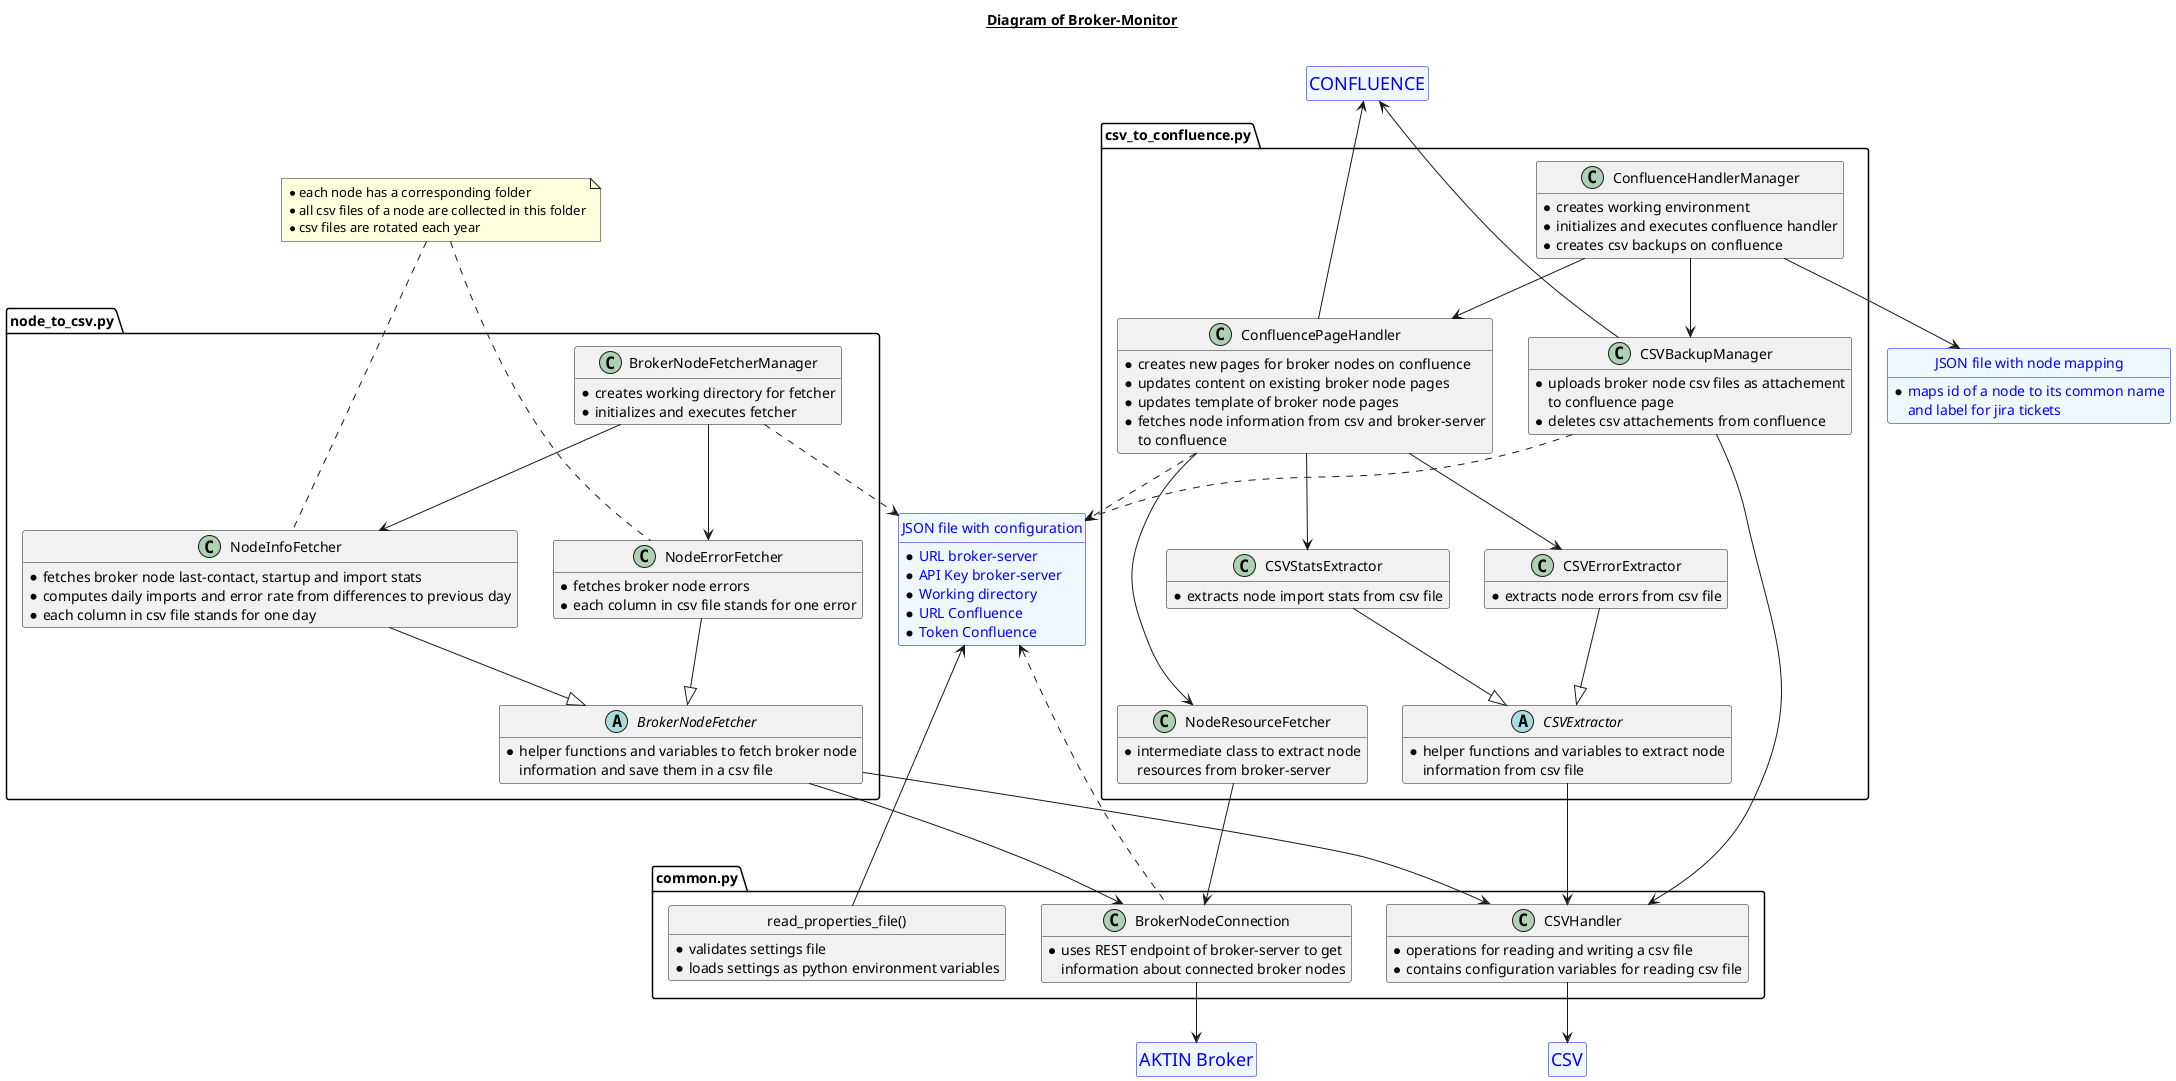@startuml
hide methods

title __Diagram of Broker-Monitor__\n

entity "<size:18>AKTIN Broker</size>" as broker
entity broker #aliceblue;line:blue;text:blue
hide broker members
hide broker circle

entity "<size:18>CSV</size>" as csv
entity csv #aliceblue;line:blue;text:blue
hide csv members
hide csv circle

entity "<size:18>CONFLUENCE</size>" as confluence
entity confluence #aliceblue;line:blue;text:blue
hide confluence members
hide confluence circle

entity "JSON file with configuration" as settings {
* URL broker-server
* API Key broker-server
* Working directory
* URL Confluence
* Token Confluence
}
entity settings #aliceblue;line:blue;text:blue
hide settings circle

entity "JSON file with node mapping" as mapping {
* maps id of a node to its common name
and label for jira tickets
}
entity mapping #aliceblue;line:blue;text:blue
hide mapping circle

package "node_to_csv.py" as node_to_csv <<Package>> {
class BrokerNodeFetcherManager {
* creates working directory for fetcher
* initializes and executes fetcher
}

abstract class BrokerNodeFetcher {
* helper functions and variables to fetch broker node
information and save them in a csv file
}

class NodeErrorFetcher {
* fetches broker node errors
* each column in csv file stands for one error
}

class NodeInfoFetcher {
* fetches broker node last-contact, startup and import stats
* computes daily imports and error rate from differences to previous day
* each column in csv file stands for one day
}
}

package "common.py" as common <<Package>> {
class "read_properties_file()" as read_properties {
* validates settings file
* loads settings as python environment variables
}
hide read_properties circle

class BrokerNodeConnection {
* uses REST endpoint of broker-server to get
information about connected broker nodes
}

class CSVHandler {
* operations for reading and writing a csv file
* contains configuration variables for reading csv file
}
}

package "csv_to_confluence.py" as csv_to_confluence {
abstract class CSVExtractor {
* helper functions and variables to extract node
information from csv file
}

class CSVStatsExtractor {
* extracts node import stats from csv file
}

class CSVErrorExtractor {
* extracts node errors from csv file
}

class CSVBackupManager {
* uploads broker node csv files as attachement
to confluence page
* deletes csv attachements from confluence
}

class NodeResourceFetcher {
* intermediate class to extract node
resources from broker-server
}

class ConfluencePageHandler {
* creates new pages for broker nodes on confluence
* updates content on existing broker node pages
* updates template of broker node pages
* fetches node information from csv and broker-server
to confluence
}

class ConfluenceHandlerManager {
* creates working environment
* initializes and executes confluence handler
* creates csv backups on confluence
}
}

note "* each node has a corresponding folder\n* all csv files of a node are collected in this folder\n* csv files are rotated each year" as N1
NodeErrorFetcher .u.. N1
NodeInfoFetcher .u.. N1

BrokerNodeFetcherManager ..> settings
BrokerNodeFetcherManager --> NodeInfoFetcher
BrokerNodeFetcherManager --> NodeErrorFetcher
NodeInfoFetcher --|> BrokerNodeFetcher
NodeErrorFetcher --|> BrokerNodeFetcher
BrokerNodeFetcher ---> CSVHandler
BrokerNodeFetcher ---> BrokerNodeConnection

ConfluenceHandlerManager --> CSVBackupManager
ConfluenceHandlerManager --> ConfluencePageHandler
ConfluenceHandlerManager --> mapping
CSVBackupManager --> CSVHandler
CSVBackupManager -u--> confluence
CSVBackupManager ..> settings
ConfluencePageHandler -u--> confluence
ConfluencePageHandler ..> settings
ConfluencePageHandler ---> NodeResourceFetcher
NodeResourceFetcher ---> BrokerNodeConnection
ConfluencePageHandler --> CSVErrorExtractor
ConfluencePageHandler --> CSVStatsExtractor
CSVStatsExtractor --|> CSVExtractor
CSVErrorExtractor --|> CSVExtractor
CSVExtractor --> CSVHandler

read_properties -u-> settings
CSVHandler --> csv
BrokerNodeConnection --> broker
BrokerNodeConnection .u.> settings

@enduml
